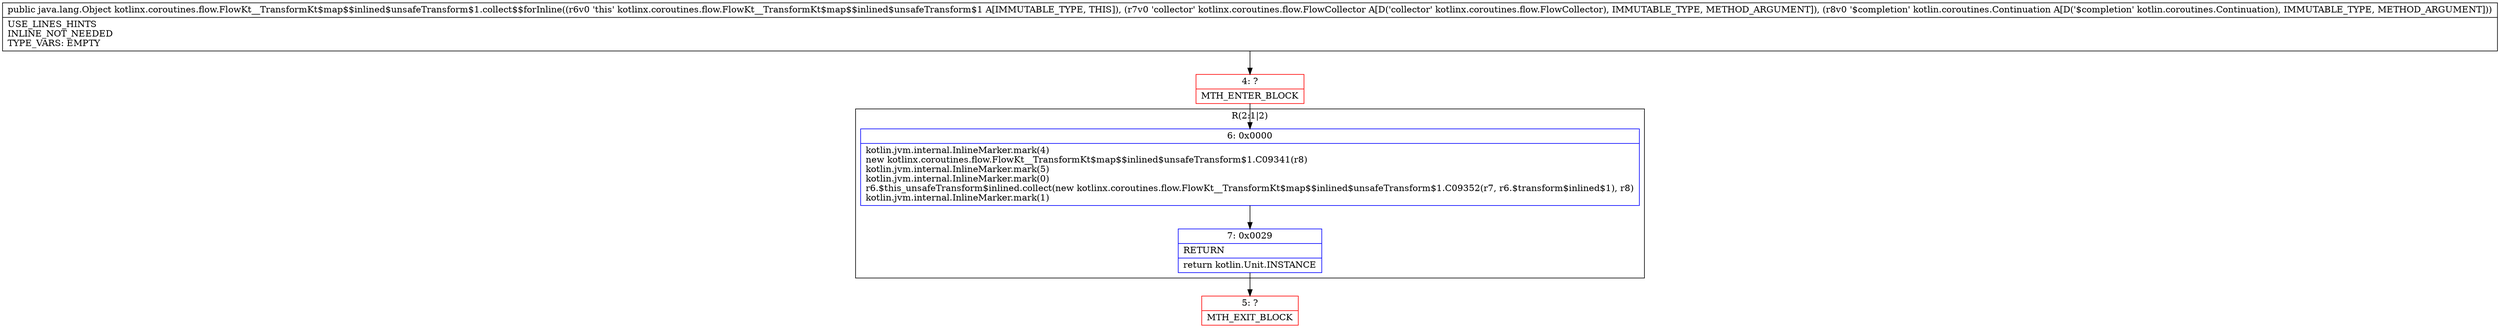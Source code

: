 digraph "CFG forkotlinx.coroutines.flow.FlowKt__TransformKt$map$$inlined$unsafeTransform$1.collect$$forInline(Lkotlinx\/coroutines\/flow\/FlowCollector;Lkotlin\/coroutines\/Continuation;)Ljava\/lang\/Object;" {
subgraph cluster_Region_486329798 {
label = "R(2:1|2)";
node [shape=record,color=blue];
Node_6 [shape=record,label="{6\:\ 0x0000|kotlin.jvm.internal.InlineMarker.mark(4)\lnew kotlinx.coroutines.flow.FlowKt__TransformKt$map$$inlined$unsafeTransform$1.C09341(r8)\lkotlin.jvm.internal.InlineMarker.mark(5)\lkotlin.jvm.internal.InlineMarker.mark(0)\lr6.$this_unsafeTransform$inlined.collect(new kotlinx.coroutines.flow.FlowKt__TransformKt$map$$inlined$unsafeTransform$1.C09352(r7, r6.$transform$inlined$1), r8)\lkotlin.jvm.internal.InlineMarker.mark(1)\l}"];
Node_7 [shape=record,label="{7\:\ 0x0029|RETURN\l|return kotlin.Unit.INSTANCE\l}"];
}
Node_4 [shape=record,color=red,label="{4\:\ ?|MTH_ENTER_BLOCK\l}"];
Node_5 [shape=record,color=red,label="{5\:\ ?|MTH_EXIT_BLOCK\l}"];
MethodNode[shape=record,label="{public java.lang.Object kotlinx.coroutines.flow.FlowKt__TransformKt$map$$inlined$unsafeTransform$1.collect$$forInline((r6v0 'this' kotlinx.coroutines.flow.FlowKt__TransformKt$map$$inlined$unsafeTransform$1 A[IMMUTABLE_TYPE, THIS]), (r7v0 'collector' kotlinx.coroutines.flow.FlowCollector A[D('collector' kotlinx.coroutines.flow.FlowCollector), IMMUTABLE_TYPE, METHOD_ARGUMENT]), (r8v0 '$completion' kotlin.coroutines.Continuation A[D('$completion' kotlin.coroutines.Continuation), IMMUTABLE_TYPE, METHOD_ARGUMENT]))  | USE_LINES_HINTS\lINLINE_NOT_NEEDED\lTYPE_VARS: EMPTY\l}"];
MethodNode -> Node_4;Node_6 -> Node_7;
Node_7 -> Node_5;
Node_4 -> Node_6;
}

